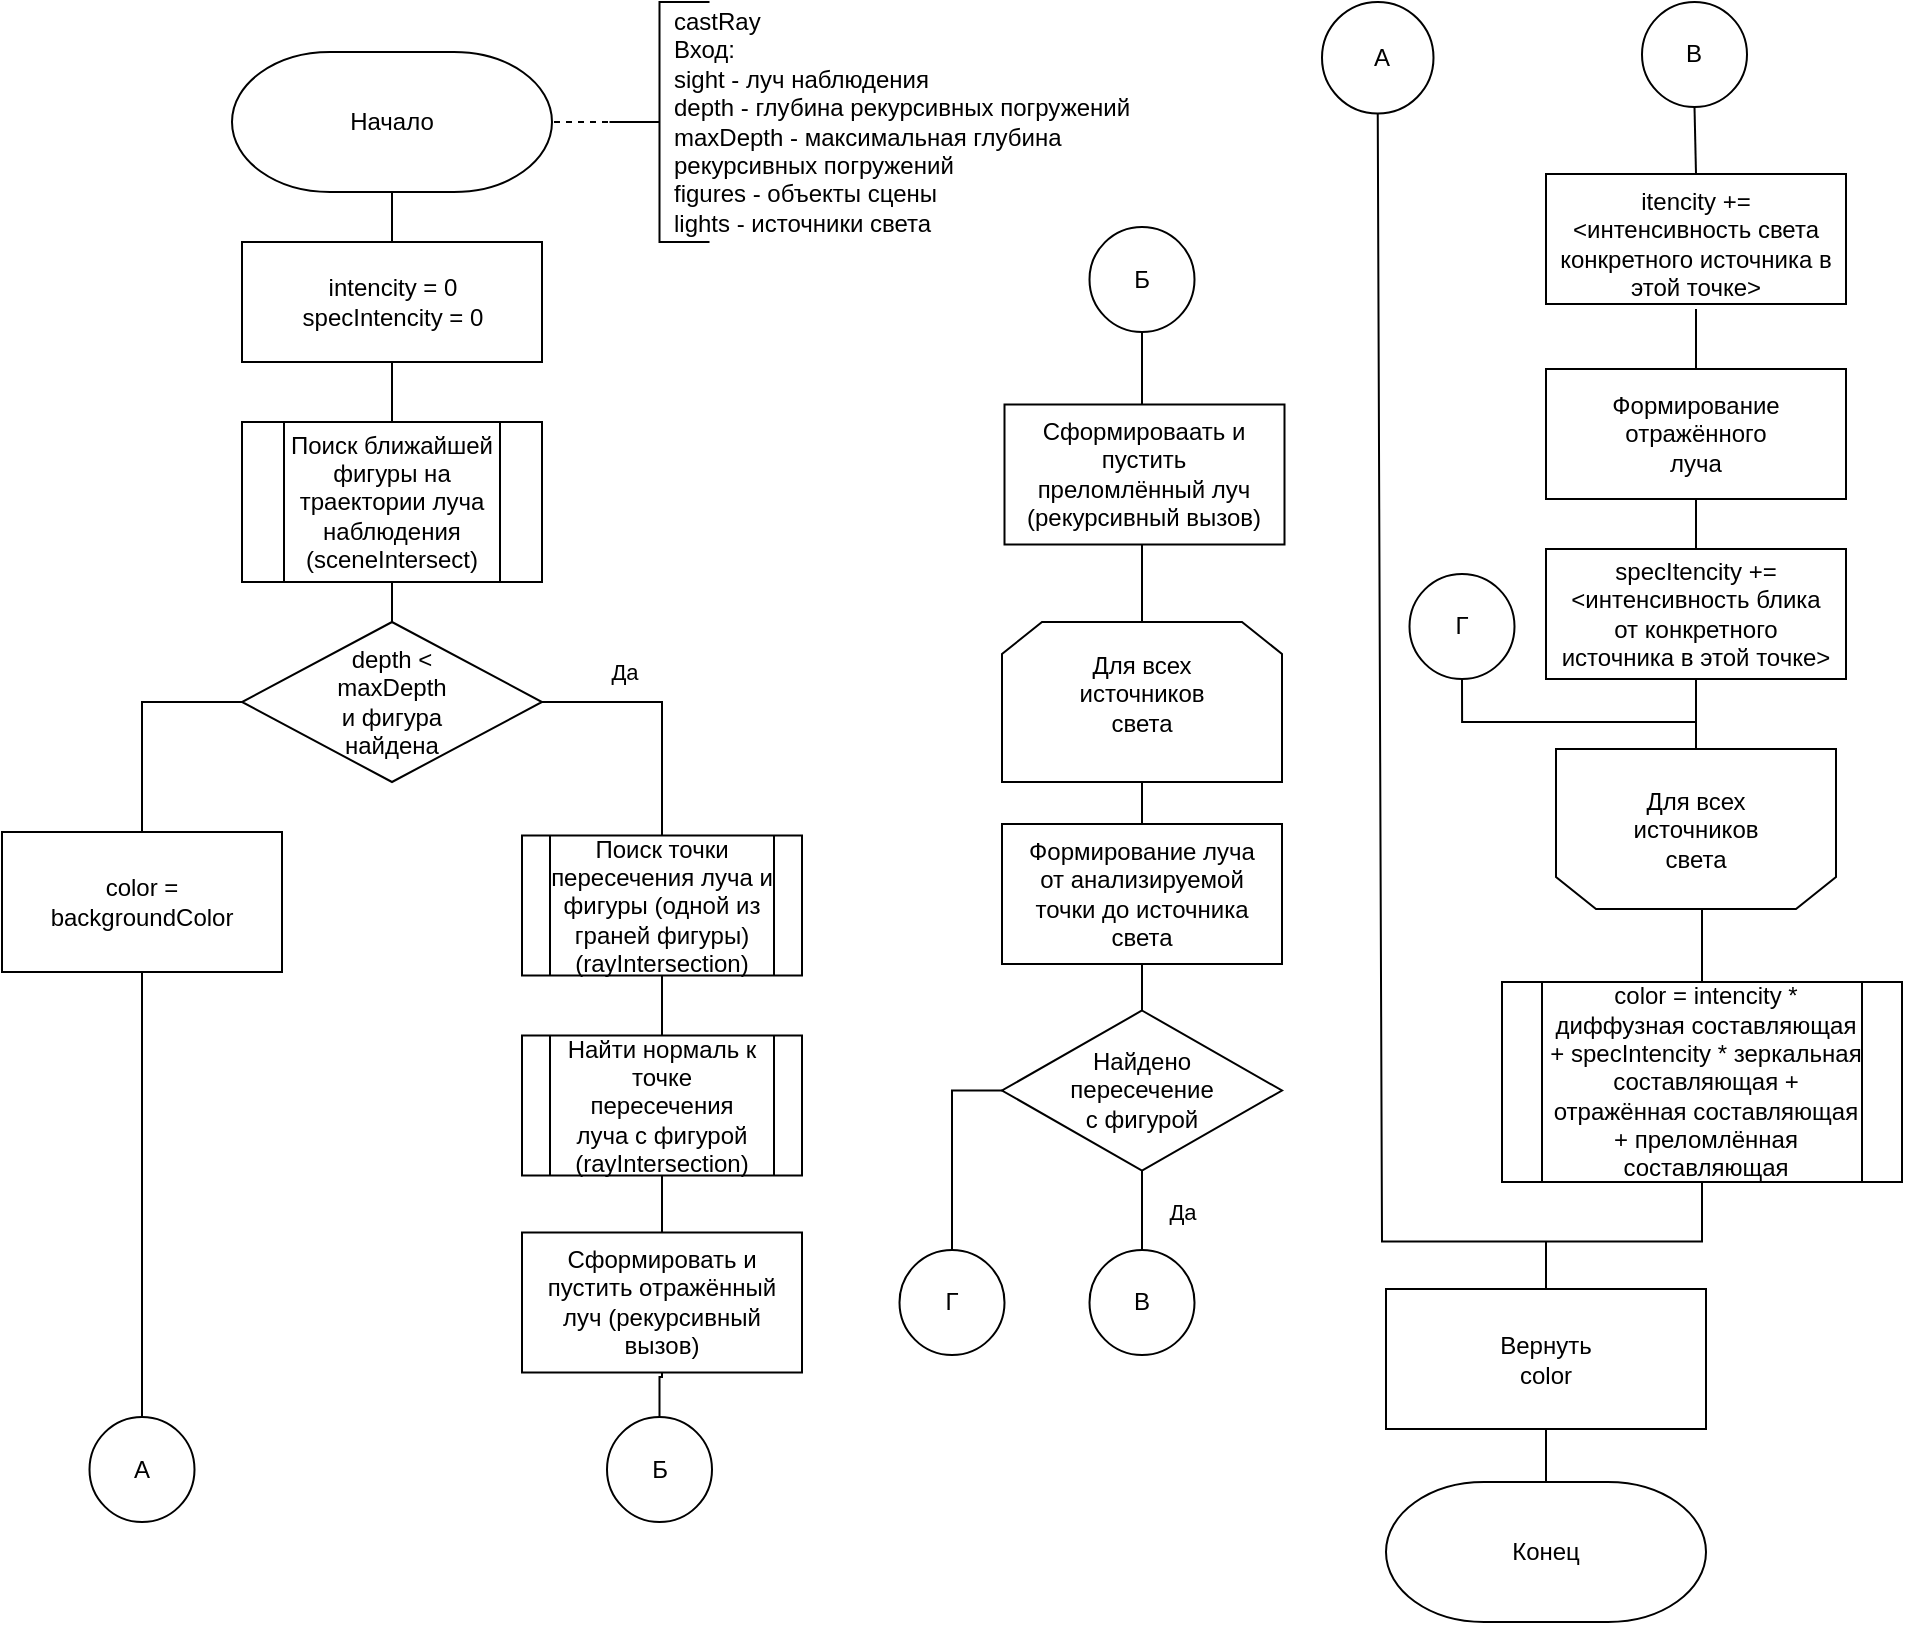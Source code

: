 <mxfile version="20.5.1"><diagram id="fVO1fbfDSR9VCBx-ozSu" name="Page-1"><mxGraphModel dx="1389" dy="880" grid="1" gridSize="10" guides="1" tooltips="1" connect="1" arrows="1" fold="1" page="0" pageScale="1" pageWidth="827" pageHeight="1169" math="0" shadow="0"><root><mxCell id="0"/><mxCell id="1" parent="0"/><mxCell id="w2PnxdbFsfGUaYTy7Jyk-63" value="" style="shape=process;whiteSpace=wrap;html=1;backgroundOutline=1;" parent="1" vertex="1"><mxGeometry x="820" y="510" width="200" height="100" as="geometry"/></mxCell><mxCell id="dwjosPTiNND8Au1uQ1Ts-14" style="edgeStyle=orthogonalEdgeStyle;rounded=0;orthogonalLoop=1;jettySize=auto;html=1;entryX=0.5;entryY=0;entryDx=0;entryDy=0;strokeWidth=1;endArrow=none;endFill=0;" edge="1" parent="1" source="w2PnxdbFsfGUaYTy7Jyk-39" target="dwjosPTiNND8Au1uQ1Ts-12"><mxGeometry relative="1" as="geometry"><Array as="points"><mxPoint x="545" y="564"/></Array></mxGeometry></mxCell><mxCell id="w2PnxdbFsfGUaYTy7Jyk-39" value="" style="rhombus;whiteSpace=wrap;html=1;" parent="1" vertex="1"><mxGeometry x="570" y="524.25" width="140" height="80" as="geometry"/></mxCell><mxCell id="w2PnxdbFsfGUaYTy7Jyk-33" value="" style="shape=loopLimit;whiteSpace=wrap;html=1;" parent="1" vertex="1"><mxGeometry x="570" y="330" width="140" height="80" as="geometry"/></mxCell><mxCell id="w2PnxdbFsfGUaYTy7Jyk-21" value="" style="shape=process;whiteSpace=wrap;html=1;backgroundOutline=1;" parent="1" vertex="1"><mxGeometry x="330" y="436.75" width="140" height="70" as="geometry"/></mxCell><mxCell id="w2PnxdbFsfGUaYTy7Jyk-3" value="" style="strokeWidth=1;html=1;shape=mxgraph.flowchart.annotation_2;align=left;labelPosition=right;pointerEvents=1;" parent="1" vertex="1"><mxGeometry x="373.75" y="20" width="50" height="120" as="geometry"/></mxCell><mxCell id="w2PnxdbFsfGUaYTy7Jyk-4" value="" style="endArrow=none;dashed=1;html=1;strokeWidth=1;rounded=0;entryX=0;entryY=0.5;entryDx=0;entryDy=0;entryPerimeter=0;exitX=1;exitY=0.5;exitDx=0;exitDy=0;" parent="1" target="w2PnxdbFsfGUaYTy7Jyk-3" edge="1"><mxGeometry width="50" height="50" relative="1" as="geometry"><mxPoint x="340" y="80" as="sourcePoint"/><mxPoint x="280" y="195" as="targetPoint"/></mxGeometry></mxCell><mxCell id="w2PnxdbFsfGUaYTy7Jyk-5" value="castRay&lt;br&gt;Вход:&lt;br&gt;sight - луч наблюдения&lt;br&gt;depth - глубина рекурсивных погружений&lt;br&gt;maxDepth - максимальная глубина рекурсивных погружений&lt;br&gt;figures - объекты сцены&lt;br&gt;lights - источники света" style="text;html=1;strokeColor=none;fillColor=none;align=left;verticalAlign=middle;whiteSpace=wrap;rounded=0;" parent="1" vertex="1"><mxGeometry x="403.75" y="50" width="250" height="60" as="geometry"/></mxCell><mxCell id="w2PnxdbFsfGUaYTy7Jyk-8" value="" style="endArrow=none;html=1;rounded=0;exitX=0.5;exitY=1;exitDx=0;exitDy=0;endFill=0;" parent="1" edge="1"><mxGeometry width="50" height="50" relative="1" as="geometry"><mxPoint x="265" y="115" as="sourcePoint"/><mxPoint x="265" y="140" as="targetPoint"/></mxGeometry></mxCell><mxCell id="w2PnxdbFsfGUaYTy7Jyk-10" value="" style="strokeWidth=1;html=1;shape=mxgraph.flowchart.decision;whiteSpace=wrap;" parent="1" vertex="1"><mxGeometry x="190" y="330" width="150" height="80" as="geometry"/></mxCell><mxCell id="w2PnxdbFsfGUaYTy7Jyk-11" value="" style="verticalLabelPosition=bottom;verticalAlign=top;html=1;shape=process;whiteSpace=wrap;rounded=0;size=0.14;arcSize=6;" parent="1" vertex="1"><mxGeometry x="190" y="230" width="150" height="80" as="geometry"/></mxCell><mxCell id="w2PnxdbFsfGUaYTy7Jyk-7" value="Поиск ближайшей фигуры на траектории луча наблюдения&lt;br&gt;(sceneIntersect)" style="text;html=1;strokeColor=none;fillColor=none;align=center;verticalAlign=middle;whiteSpace=wrap;rounded=0;" parent="1" vertex="1"><mxGeometry x="205" y="255" width="120" height="30" as="geometry"/></mxCell><mxCell id="w2PnxdbFsfGUaYTy7Jyk-12" value="depth &amp;lt; maxDepth и фигура найдена" style="text;html=1;strokeColor=none;fillColor=none;align=center;verticalAlign=middle;whiteSpace=wrap;rounded=0;" parent="1" vertex="1"><mxGeometry x="235" y="355" width="60" height="30" as="geometry"/></mxCell><mxCell id="w2PnxdbFsfGUaYTy7Jyk-13" value="" style="endArrow=none;html=1;rounded=0;entryX=0.5;entryY=0;entryDx=0;entryDy=0;entryPerimeter=0;endFill=0;exitX=0.5;exitY=1;exitDx=0;exitDy=0;" parent="1" edge="1" source="w2PnxdbFsfGUaYTy7Jyk-11"><mxGeometry width="50" height="50" relative="1" as="geometry"><mxPoint x="260" y="310" as="sourcePoint"/><mxPoint x="265" y="330" as="targetPoint"/></mxGeometry></mxCell><mxCell id="w2PnxdbFsfGUaYTy7Jyk-14" value="" style="rounded=0;whiteSpace=wrap;html=1;" parent="1" vertex="1"><mxGeometry x="70" y="435" width="140" height="70" as="geometry"/></mxCell><mxCell id="w2PnxdbFsfGUaYTy7Jyk-15" value="color = backgroundColor" style="text;html=1;strokeColor=none;fillColor=none;align=center;verticalAlign=middle;whiteSpace=wrap;rounded=0;" parent="1" vertex="1"><mxGeometry x="110" y="455" width="60" height="30" as="geometry"/></mxCell><mxCell id="w2PnxdbFsfGUaYTy7Jyk-17" value="" style="endArrow=none;html=1;rounded=0;exitX=0;exitY=0.5;exitDx=0;exitDy=0;exitPerimeter=0;entryX=0.5;entryY=0;entryDx=0;entryDy=0;endFill=0;" parent="1" source="w2PnxdbFsfGUaYTy7Jyk-10" target="w2PnxdbFsfGUaYTy7Jyk-14" edge="1"><mxGeometry width="50" height="50" relative="1" as="geometry"><mxPoint x="310" y="405" as="sourcePoint"/><mxPoint x="360" y="355" as="targetPoint"/><Array as="points"><mxPoint x="140" y="370"/></Array></mxGeometry></mxCell><mxCell id="w2PnxdbFsfGUaYTy7Jyk-19" value="Да" style="endArrow=none;html=1;rounded=0;exitX=1;exitY=0.5;exitDx=0;exitDy=0;exitPerimeter=0;entryX=0.5;entryY=0;entryDx=0;entryDy=0;endFill=0;" parent="1" source="w2PnxdbFsfGUaYTy7Jyk-10" target="w2PnxdbFsfGUaYTy7Jyk-21" edge="1"><mxGeometry x="-0.351" y="15" width="50" height="50" relative="1" as="geometry"><mxPoint x="310" y="405" as="sourcePoint"/><mxPoint x="460" y="435" as="targetPoint"/><Array as="points"><mxPoint x="400" y="370"/></Array><mxPoint as="offset"/></mxGeometry></mxCell><mxCell id="w2PnxdbFsfGUaYTy7Jyk-20" value="Поиск точки пересечения луча и фигуры (одной из граней фигуры)&lt;br&gt;(rayIntersection)" style="text;html=1;strokeColor=none;fillColor=none;align=center;verticalAlign=middle;whiteSpace=wrap;rounded=0;" parent="1" vertex="1"><mxGeometry x="330" y="456.75" width="140" height="30" as="geometry"/></mxCell><mxCell id="w2PnxdbFsfGUaYTy7Jyk-22" value="" style="shape=process;whiteSpace=wrap;html=1;backgroundOutline=1;" parent="1" vertex="1"><mxGeometry x="330" y="536.75" width="140" height="70" as="geometry"/></mxCell><mxCell id="w2PnxdbFsfGUaYTy7Jyk-23" value="Найти нормаль к точке пересечения луча с фигурой&lt;br&gt;(rayIntersection)" style="text;html=1;strokeColor=none;fillColor=none;align=center;verticalAlign=middle;whiteSpace=wrap;rounded=0;" parent="1" vertex="1"><mxGeometry x="350" y="556.75" width="100" height="30" as="geometry"/></mxCell><mxCell id="w2PnxdbFsfGUaYTy7Jyk-24" value="" style="endArrow=none;html=1;rounded=0;exitX=0.5;exitY=1;exitDx=0;exitDy=0;entryX=0.5;entryY=0;entryDx=0;entryDy=0;endFill=0;" parent="1" source="w2PnxdbFsfGUaYTy7Jyk-21" target="w2PnxdbFsfGUaYTy7Jyk-22" edge="1"><mxGeometry width="50" height="50" relative="1" as="geometry"><mxPoint x="340" y="546.75" as="sourcePoint"/><mxPoint x="390" y="496.75" as="targetPoint"/></mxGeometry></mxCell><mxCell id="w2PnxdbFsfGUaYTy7Jyk-29" value="" style="endArrow=none;html=1;rounded=0;exitX=0.5;exitY=1;exitDx=0;exitDy=0;entryX=0.5;entryY=0;entryDx=0;entryDy=0;endFill=0;" parent="1" source="w2PnxdbFsfGUaYTy7Jyk-22" edge="1"><mxGeometry width="50" height="50" relative="1" as="geometry"><mxPoint x="320" y="676.75" as="sourcePoint"/><mxPoint x="400" y="636.75" as="targetPoint"/></mxGeometry></mxCell><mxCell id="w2PnxdbFsfGUaYTy7Jyk-32" value="Для всех источников света" style="text;html=1;strokeColor=none;fillColor=none;align=center;verticalAlign=middle;whiteSpace=wrap;rounded=0;" parent="1" vertex="1"><mxGeometry x="610" y="351" width="60" height="30" as="geometry"/></mxCell><mxCell id="w2PnxdbFsfGUaYTy7Jyk-35" value="" style="rounded=0;whiteSpace=wrap;html=1;" parent="1" vertex="1"><mxGeometry x="570" y="431" width="140" height="70" as="geometry"/></mxCell><mxCell id="w2PnxdbFsfGUaYTy7Jyk-36" value="Формирование луча от анализируемой точки до источника света" style="text;html=1;strokeColor=none;fillColor=none;align=center;verticalAlign=middle;whiteSpace=wrap;rounded=0;" parent="1" vertex="1"><mxGeometry x="575" y="451" width="130" height="30" as="geometry"/></mxCell><mxCell id="w2PnxdbFsfGUaYTy7Jyk-38" value="Найдено пересечение с фигурой" style="text;html=1;strokeColor=none;fillColor=none;align=center;verticalAlign=middle;whiteSpace=wrap;rounded=0;" parent="1" vertex="1"><mxGeometry x="610" y="549.25" width="60" height="30" as="geometry"/></mxCell><mxCell id="w2PnxdbFsfGUaYTy7Jyk-41" value="" style="endArrow=none;html=1;rounded=0;exitX=0.5;exitY=1;exitDx=0;exitDy=0;entryX=0.5;entryY=0;entryDx=0;entryDy=0;endFill=0;" parent="1" source="w2PnxdbFsfGUaYTy7Jyk-33" target="w2PnxdbFsfGUaYTy7Jyk-35" edge="1"><mxGeometry width="50" height="50" relative="1" as="geometry"><mxPoint x="640" y="406" as="sourcePoint"/><mxPoint x="670" y="441" as="targetPoint"/></mxGeometry></mxCell><mxCell id="w2PnxdbFsfGUaYTy7Jyk-42" value="" style="endArrow=none;html=1;rounded=0;exitX=0.5;exitY=1;exitDx=0;exitDy=0;entryX=0.5;entryY=0;entryDx=0;entryDy=0;endFill=0;" parent="1" source="w2PnxdbFsfGUaYTy7Jyk-35" target="w2PnxdbFsfGUaYTy7Jyk-39" edge="1"><mxGeometry width="50" height="50" relative="1" as="geometry"><mxPoint x="650" y="416" as="sourcePoint"/><mxPoint x="650" y="441" as="targetPoint"/></mxGeometry></mxCell><mxCell id="w2PnxdbFsfGUaYTy7Jyk-43" value="" style="rounded=0;whiteSpace=wrap;html=1;" parent="1" vertex="1"><mxGeometry x="842" y="106" width="150" height="65" as="geometry"/></mxCell><mxCell id="w2PnxdbFsfGUaYTy7Jyk-44" value="itencity += &amp;lt;интенсивность света конкретного источника в этой точке&amp;gt;" style="text;html=1;strokeColor=none;fillColor=none;align=center;verticalAlign=middle;whiteSpace=wrap;rounded=0;" parent="1" vertex="1"><mxGeometry x="847" y="126" width="140" height="30" as="geometry"/></mxCell><mxCell id="w2PnxdbFsfGUaYTy7Jyk-45" value="" style="rounded=0;whiteSpace=wrap;html=1;" parent="1" vertex="1"><mxGeometry x="190" y="140" width="150" height="60" as="geometry"/></mxCell><mxCell id="w2PnxdbFsfGUaYTy7Jyk-46" value="" style="endArrow=none;html=1;rounded=0;exitX=0.5;exitY=1;exitDx=0;exitDy=0;entryX=0.5;entryY=0;entryDx=0;entryDy=0;endFill=0;" parent="1" source="w2PnxdbFsfGUaYTy7Jyk-45" target="w2PnxdbFsfGUaYTy7Jyk-11" edge="1"><mxGeometry width="50" height="50" relative="1" as="geometry"><mxPoint x="450" y="280" as="sourcePoint"/><mxPoint x="500" y="230" as="targetPoint"/></mxGeometry></mxCell><mxCell id="w2PnxdbFsfGUaYTy7Jyk-47" value="intencity = 0&lt;br&gt;specIntencity = 0" style="text;html=1;strokeColor=none;fillColor=none;align=center;verticalAlign=middle;whiteSpace=wrap;rounded=0;" parent="1" vertex="1"><mxGeometry x="217.5" y="155" width="95" height="30" as="geometry"/></mxCell><mxCell id="w2PnxdbFsfGUaYTy7Jyk-48" value="" style="rounded=0;whiteSpace=wrap;html=1;" parent="1" vertex="1"><mxGeometry x="842" y="203.5" width="150" height="65" as="geometry"/></mxCell><mxCell id="w2PnxdbFsfGUaYTy7Jyk-49" value="Формирование отражённого луча" style="text;html=1;strokeColor=none;fillColor=none;align=center;verticalAlign=middle;whiteSpace=wrap;rounded=0;" parent="1" vertex="1"><mxGeometry x="887" y="221" width="60" height="30" as="geometry"/></mxCell><mxCell id="w2PnxdbFsfGUaYTy7Jyk-50" value="" style="rounded=0;whiteSpace=wrap;html=1;" parent="1" vertex="1"><mxGeometry x="842" y="293.5" width="150" height="65" as="geometry"/></mxCell><mxCell id="w2PnxdbFsfGUaYTy7Jyk-51" value="specItencity += &amp;lt;интенсивность блика от конкретного источника в этой точке&amp;gt;" style="text;html=1;strokeColor=none;fillColor=none;align=center;verticalAlign=middle;whiteSpace=wrap;rounded=0;" parent="1" vertex="1"><mxGeometry x="847" y="311" width="140" height="30" as="geometry"/></mxCell><mxCell id="w2PnxdbFsfGUaYTy7Jyk-52" value="Да" style="endArrow=none;html=1;rounded=0;exitX=0.5;exitY=1;exitDx=0;exitDy=0;endFill=0;" parent="1" source="w2PnxdbFsfGUaYTy7Jyk-39" edge="1"><mxGeometry y="20" width="50" height="50" relative="1" as="geometry"><mxPoint x="660" y="786" as="sourcePoint"/><mxPoint x="640" y="646" as="targetPoint"/><mxPoint as="offset"/></mxGeometry></mxCell><mxCell id="w2PnxdbFsfGUaYTy7Jyk-53" value="" style="endArrow=none;html=1;rounded=0;exitX=0.5;exitY=1;exitDx=0;exitDy=0;entryX=0.5;entryY=0;entryDx=0;entryDy=0;endFill=0;" parent="1" target="w2PnxdbFsfGUaYTy7Jyk-48" edge="1"><mxGeometry width="50" height="50" relative="1" as="geometry"><mxPoint x="917" y="173.5" as="sourcePoint"/><mxPoint x="987" y="203.5" as="targetPoint"/></mxGeometry></mxCell><mxCell id="w2PnxdbFsfGUaYTy7Jyk-54" value="" style="endArrow=none;html=1;rounded=0;exitX=0.5;exitY=1;exitDx=0;exitDy=0;entryX=0.5;entryY=0;entryDx=0;entryDy=0;endFill=0;" parent="1" source="w2PnxdbFsfGUaYTy7Jyk-48" target="w2PnxdbFsfGUaYTy7Jyk-50" edge="1"><mxGeometry width="50" height="50" relative="1" as="geometry"><mxPoint x="937" y="253.5" as="sourcePoint"/><mxPoint x="987" y="203.5" as="targetPoint"/></mxGeometry></mxCell><mxCell id="w2PnxdbFsfGUaYTy7Jyk-86" style="edgeStyle=orthogonalEdgeStyle;rounded=0;orthogonalLoop=1;jettySize=auto;html=1;exitX=0.5;exitY=0;exitDx=0;exitDy=0;entryX=0.5;entryY=0;entryDx=0;entryDy=0;endArrow=none;endFill=0;" parent="1" source="w2PnxdbFsfGUaYTy7Jyk-55" target="w2PnxdbFsfGUaYTy7Jyk-63" edge="1"><mxGeometry relative="1" as="geometry"/></mxCell><mxCell id="w2PnxdbFsfGUaYTy7Jyk-55" value="" style="shape=loopLimit;whiteSpace=wrap;html=1;rotation=-180;" parent="1" vertex="1"><mxGeometry x="847" y="393.5" width="140" height="80" as="geometry"/></mxCell><mxCell id="w2PnxdbFsfGUaYTy7Jyk-56" value="Для всех источников света" style="text;html=1;strokeColor=none;fillColor=none;align=center;verticalAlign=middle;whiteSpace=wrap;rounded=0;" parent="1" vertex="1"><mxGeometry x="887" y="418.5" width="60" height="30" as="geometry"/></mxCell><mxCell id="w2PnxdbFsfGUaYTy7Jyk-57" value="" style="endArrow=none;html=1;rounded=0;exitX=0.5;exitY=1;exitDx=0;exitDy=0;entryX=0.5;entryY=1;entryDx=0;entryDy=0;endFill=0;" parent="1" source="w2PnxdbFsfGUaYTy7Jyk-50" target="w2PnxdbFsfGUaYTy7Jyk-55" edge="1"><mxGeometry width="50" height="50" relative="1" as="geometry"><mxPoint x="987" y="473.5" as="sourcePoint"/><mxPoint x="1037" y="423.5" as="targetPoint"/></mxGeometry></mxCell><mxCell id="w2PnxdbFsfGUaYTy7Jyk-62" value="color = intencity * диффузная составляющая + specIntencity * зеркальная составляющая + отражённая составляющая + преломлённая составляющая" style="text;html=1;strokeColor=none;fillColor=none;align=center;verticalAlign=middle;whiteSpace=wrap;rounded=0;" parent="1" vertex="1"><mxGeometry x="842" y="545" width="160" height="30" as="geometry"/></mxCell><mxCell id="w2PnxdbFsfGUaYTy7Jyk-65" value="" style="rounded=0;whiteSpace=wrap;html=1;" parent="1" vertex="1"><mxGeometry x="762" y="663.5" width="160" height="70" as="geometry"/></mxCell><mxCell id="w2PnxdbFsfGUaYTy7Jyk-66" value="Вернуть color" style="text;html=1;strokeColor=none;fillColor=none;align=center;verticalAlign=middle;whiteSpace=wrap;rounded=0;" parent="1" vertex="1"><mxGeometry x="812" y="683.5" width="60" height="30" as="geometry"/></mxCell><mxCell id="w2PnxdbFsfGUaYTy7Jyk-67" value="" style="endArrow=none;html=1;rounded=0;entryX=0.5;entryY=0;entryDx=0;entryDy=0;endFill=0;" parent="1" target="w2PnxdbFsfGUaYTy7Jyk-65" edge="1"><mxGeometry width="50" height="50" relative="1" as="geometry"><mxPoint x="842" y="640" as="sourcePoint"/><mxPoint x="1102" y="673.5" as="targetPoint"/></mxGeometry></mxCell><mxCell id="w2PnxdbFsfGUaYTy7Jyk-70" value="" style="endArrow=none;html=1;rounded=0;exitX=0.5;exitY=1;exitDx=0;exitDy=0;entryX=0.5;entryY=0;entryDx=0;entryDy=0;endFill=0;" parent="1" source="w2PnxdbFsfGUaYTy7Jyk-65" edge="1"><mxGeometry width="50" height="50" relative="1" as="geometry"><mxPoint x="1102" y="783.5" as="sourcePoint"/><mxPoint x="842" y="763.5" as="targetPoint"/></mxGeometry></mxCell><mxCell id="dwjosPTiNND8Au1uQ1Ts-29" style="edgeStyle=orthogonalEdgeStyle;rounded=0;orthogonalLoop=1;jettySize=auto;html=1;entryX=0.5;entryY=1;entryDx=0;entryDy=0;strokeWidth=1;endArrow=none;endFill=0;" edge="1" parent="1" source="w2PnxdbFsfGUaYTy7Jyk-73" target="dwjosPTiNND8Au1uQ1Ts-20"><mxGeometry relative="1" as="geometry"/></mxCell><mxCell id="w2PnxdbFsfGUaYTy7Jyk-73" value="" style="ellipse;whiteSpace=wrap;html=1;aspect=fixed;" parent="1" vertex="1"><mxGeometry x="372.5" y="727.5" width="52.5" height="52.5" as="geometry"/></mxCell><mxCell id="w2PnxdbFsfGUaYTy7Jyk-74" value="" style="ellipse;whiteSpace=wrap;html=1;aspect=fixed;" parent="1" vertex="1"><mxGeometry x="113.75" y="727.5" width="52.5" height="52.5" as="geometry"/></mxCell><mxCell id="w2PnxdbFsfGUaYTy7Jyk-75" value="" style="endArrow=none;html=1;rounded=0;entryX=0.5;entryY=1;entryDx=0;entryDy=0;exitX=0.5;exitY=0;exitDx=0;exitDy=0;" parent="1" target="w2PnxdbFsfGUaYTy7Jyk-14" edge="1" source="w2PnxdbFsfGUaYTy7Jyk-74"><mxGeometry width="50" height="50" relative="1" as="geometry"><mxPoint x="140" y="629" as="sourcePoint"/><mxPoint x="140" y="294" as="targetPoint"/></mxGeometry></mxCell><mxCell id="w2PnxdbFsfGUaYTy7Jyk-77" value="A&lt;span style=&quot;color: rgba(0, 0, 0, 0); font-family: monospace; font-size: 0px; text-align: start;&quot;&gt;%3CmxGraphModel%3E%3Croot%3E%3CmxCell%20id%3D%220%22%2F%3E%3CmxCell%20id%3D%221%22%20parent%3D%220%22%2F%3E%3CmxCell%20id%3D%222%22%20value%3D%22%22%20style%3D%22ellipse%3BwhiteSpace%3Dwrap%3Bhtml%3D1%3Baspect%3Dfixed%3B%22%20vertex%3D%221%22%20parent%3D%221%22%3E%3CmxGeometry%20x%3D%22433.75%22%20y%3D%221160%22%20width%3D%2252.5%22%20height%3D%2252.5%22%20as%3D%22geometry%22%2F%3E%3C%2FmxCell%3E%3C%2Froot%3E%3C%2FmxGraphModel%3E&lt;/span&gt;" style="text;html=1;strokeColor=none;fillColor=none;align=center;verticalAlign=middle;whiteSpace=wrap;rounded=0;" parent="1" vertex="1"><mxGeometry x="110" y="738.75" width="60" height="30" as="geometry"/></mxCell><mxCell id="w2PnxdbFsfGUaYTy7Jyk-78" value="Б" style="text;html=1;strokeColor=none;fillColor=none;align=center;verticalAlign=middle;whiteSpace=wrap;rounded=0;" parent="1" vertex="1"><mxGeometry x="368.75" y="738.75" width="60" height="30" as="geometry"/></mxCell><mxCell id="w2PnxdbFsfGUaYTy7Jyk-79" value="" style="ellipse;whiteSpace=wrap;html=1;aspect=fixed;" parent="1" vertex="1"><mxGeometry x="730" y="20" width="55.75" height="55.75" as="geometry"/></mxCell><mxCell id="w2PnxdbFsfGUaYTy7Jyk-80" value="A&lt;span style=&quot;color: rgba(0, 0, 0, 0); font-family: monospace; font-size: 0px; text-align: start;&quot;&gt;%3CmxGraphModel%3E%3Croot%3E%3CmxCell%20id%3D%220%22%2F%3E%3CmxCell%20id%3D%221%22%20parent%3D%220%22%2F%3E%3CmxCell%20id%3D%222%22%20value%3D%22%22%20style%3D%22ellipse%3BwhiteSpace%3Dwrap%3Bhtml%3D1%3Baspect%3Dfixed%3B%22%20vertex%3D%221%22%20parent%3D%221%22%3E%3CmxGeometry%20x%3D%22433.75%22%20y%3D%221160%22%20width%3D%2252.5%22%20height%3D%2252.5%22%20as%3D%22geometry%22%2F%3E%3C%2FmxCell%3E%3C%2Froot%3E%3C%2FmxGraphModel%3E&lt;/span&gt;" style="text;html=1;strokeColor=none;fillColor=none;align=center;verticalAlign=middle;whiteSpace=wrap;rounded=0;" parent="1" vertex="1"><mxGeometry x="730" y="32.88" width="60" height="30" as="geometry"/></mxCell><mxCell id="w2PnxdbFsfGUaYTy7Jyk-81" value="" style="ellipse;whiteSpace=wrap;html=1;aspect=fixed;" parent="1" vertex="1"><mxGeometry x="890" y="20" width="52.5" height="52.5" as="geometry"/></mxCell><mxCell id="w2PnxdbFsfGUaYTy7Jyk-82" value="В" style="text;html=1;strokeColor=none;fillColor=none;align=center;verticalAlign=middle;whiteSpace=wrap;rounded=0;" parent="1" vertex="1"><mxGeometry x="886.25" y="31.25" width="60" height="30" as="geometry"/></mxCell><mxCell id="w2PnxdbFsfGUaYTy7Jyk-83" value="" style="endArrow=none;html=1;rounded=0;exitX=0.5;exitY=1;exitDx=0;exitDy=0;entryX=0.5;entryY=0;entryDx=0;entryDy=0;endFill=0;" parent="1" source="w2PnxdbFsfGUaYTy7Jyk-81" target="w2PnxdbFsfGUaYTy7Jyk-43" edge="1"><mxGeometry width="50" height="50" relative="1" as="geometry"><mxPoint x="980" y="20" as="sourcePoint"/><mxPoint x="1030" y="-30" as="targetPoint"/></mxGeometry></mxCell><mxCell id="w2PnxdbFsfGUaYTy7Jyk-84" value="" style="endArrow=none;html=1;rounded=0;entryX=0.5;entryY=1;entryDx=0;entryDy=0;exitX=0.5;exitY=1;exitDx=0;exitDy=0;exitPerimeter=0;endFill=0;" parent="1" source="w2PnxdbFsfGUaYTy7Jyk-63" target="w2PnxdbFsfGUaYTy7Jyk-79" edge="1"><mxGeometry width="50" height="50" relative="1" as="geometry"><mxPoint x="1030" y="620" as="sourcePoint"/><mxPoint x="1160" y="190" as="targetPoint"/><Array as="points"><mxPoint x="920" y="639.75"/><mxPoint x="760" y="639.75"/></Array></mxGeometry></mxCell><mxCell id="dwjosPTiNND8Au1uQ1Ts-1" value="" style="strokeWidth=1;html=1;shape=mxgraph.flowchart.terminator;whiteSpace=wrap;" vertex="1" parent="1"><mxGeometry x="185" y="45" width="160" height="70" as="geometry"/></mxCell><mxCell id="w2PnxdbFsfGUaYTy7Jyk-2" value="Начало" style="text;html=1;strokeColor=none;fillColor=none;align=center;verticalAlign=middle;whiteSpace=wrap;rounded=0;" parent="1" vertex="1"><mxGeometry x="235" y="65" width="60" height="30" as="geometry"/></mxCell><mxCell id="dwjosPTiNND8Au1uQ1Ts-2" value="" style="strokeWidth=1;html=1;shape=mxgraph.flowchart.terminator;whiteSpace=wrap;" vertex="1" parent="1"><mxGeometry x="762" y="760" width="160" height="70" as="geometry"/></mxCell><mxCell id="w2PnxdbFsfGUaYTy7Jyk-71" value="Конец" style="text;html=1;strokeColor=none;fillColor=none;align=center;verticalAlign=middle;whiteSpace=wrap;rounded=0;" parent="1" vertex="1"><mxGeometry x="812" y="780" width="60" height="30" as="geometry"/></mxCell><mxCell id="dwjosPTiNND8Au1uQ1Ts-9" style="edgeStyle=orthogonalEdgeStyle;rounded=0;orthogonalLoop=1;jettySize=auto;html=1;exitX=0.5;exitY=1;exitDx=0;exitDy=0;entryX=0.5;entryY=0;entryDx=0;entryDy=0;strokeWidth=1;endArrow=none;endFill=0;" edge="1" parent="1" source="dwjosPTiNND8Au1uQ1Ts-7" target="w2PnxdbFsfGUaYTy7Jyk-33"><mxGeometry relative="1" as="geometry"/></mxCell><mxCell id="dwjosPTiNND8Au1uQ1Ts-7" value="" style="ellipse;whiteSpace=wrap;html=1;aspect=fixed;" vertex="1" parent="1"><mxGeometry x="613.75" y="132.5" width="52.5" height="52.5" as="geometry"/></mxCell><mxCell id="dwjosPTiNND8Au1uQ1Ts-8" value="Б" style="text;html=1;strokeColor=none;fillColor=none;align=center;verticalAlign=middle;whiteSpace=wrap;rounded=0;" vertex="1" parent="1"><mxGeometry x="610" y="143.75" width="60" height="30" as="geometry"/></mxCell><mxCell id="dwjosPTiNND8Au1uQ1Ts-10" value="" style="ellipse;whiteSpace=wrap;html=1;aspect=fixed;" vertex="1" parent="1"><mxGeometry x="613.75" y="644" width="52.5" height="52.5" as="geometry"/></mxCell><mxCell id="dwjosPTiNND8Au1uQ1Ts-11" value="В" style="text;html=1;strokeColor=none;fillColor=none;align=center;verticalAlign=middle;whiteSpace=wrap;rounded=0;" vertex="1" parent="1"><mxGeometry x="610" y="655.25" width="60" height="30" as="geometry"/></mxCell><mxCell id="dwjosPTiNND8Au1uQ1Ts-12" value="" style="ellipse;whiteSpace=wrap;html=1;aspect=fixed;" vertex="1" parent="1"><mxGeometry x="518.75" y="644" width="52.5" height="52.5" as="geometry"/></mxCell><mxCell id="dwjosPTiNND8Au1uQ1Ts-13" value="Г" style="text;html=1;strokeColor=none;fillColor=none;align=center;verticalAlign=middle;whiteSpace=wrap;rounded=0;" vertex="1" parent="1"><mxGeometry x="515" y="655.25" width="60" height="30" as="geometry"/></mxCell><mxCell id="dwjosPTiNND8Au1uQ1Ts-15" value="" style="rounded=0;whiteSpace=wrap;html=1;" vertex="1" parent="1"><mxGeometry x="571.25" y="221.25" width="140" height="70" as="geometry"/></mxCell><mxCell id="dwjosPTiNND8Au1uQ1Ts-16" value="Сформироваать и пустить преломлённый луч (рекурсивный вызов)" style="text;html=1;strokeColor=none;fillColor=none;align=center;verticalAlign=middle;whiteSpace=wrap;rounded=0;" vertex="1" parent="1"><mxGeometry x="581.25" y="241.25" width="120" height="30" as="geometry"/></mxCell><mxCell id="dwjosPTiNND8Au1uQ1Ts-19" style="edgeStyle=orthogonalEdgeStyle;rounded=0;orthogonalLoop=1;jettySize=auto;html=1;entryX=0.5;entryY=1;entryDx=0;entryDy=0;strokeWidth=1;endArrow=none;endFill=0;" edge="1" parent="1" source="dwjosPTiNND8Au1uQ1Ts-17" target="w2PnxdbFsfGUaYTy7Jyk-55"><mxGeometry relative="1" as="geometry"><Array as="points"><mxPoint x="800" y="380"/><mxPoint x="917" y="380"/></Array></mxGeometry></mxCell><mxCell id="dwjosPTiNND8Au1uQ1Ts-17" value="" style="ellipse;whiteSpace=wrap;html=1;aspect=fixed;" vertex="1" parent="1"><mxGeometry x="773.75" y="306" width="52.5" height="52.5" as="geometry"/></mxCell><mxCell id="dwjosPTiNND8Au1uQ1Ts-18" value="Г" style="text;html=1;strokeColor=none;fillColor=none;align=center;verticalAlign=middle;whiteSpace=wrap;rounded=0;" vertex="1" parent="1"><mxGeometry x="770" y="317.25" width="60" height="30" as="geometry"/></mxCell><mxCell id="dwjosPTiNND8Au1uQ1Ts-20" value="" style="rounded=0;whiteSpace=wrap;html=1;" vertex="1" parent="1"><mxGeometry x="330" y="635.25" width="140" height="70" as="geometry"/></mxCell><mxCell id="dwjosPTiNND8Au1uQ1Ts-21" value="Сформировать и пустить отражённый луч (рекурсивный вызов)" style="text;html=1;strokeColor=none;fillColor=none;align=center;verticalAlign=middle;whiteSpace=wrap;rounded=0;" vertex="1" parent="1"><mxGeometry x="340" y="655.25" width="120" height="30" as="geometry"/></mxCell></root></mxGraphModel></diagram></mxfile>